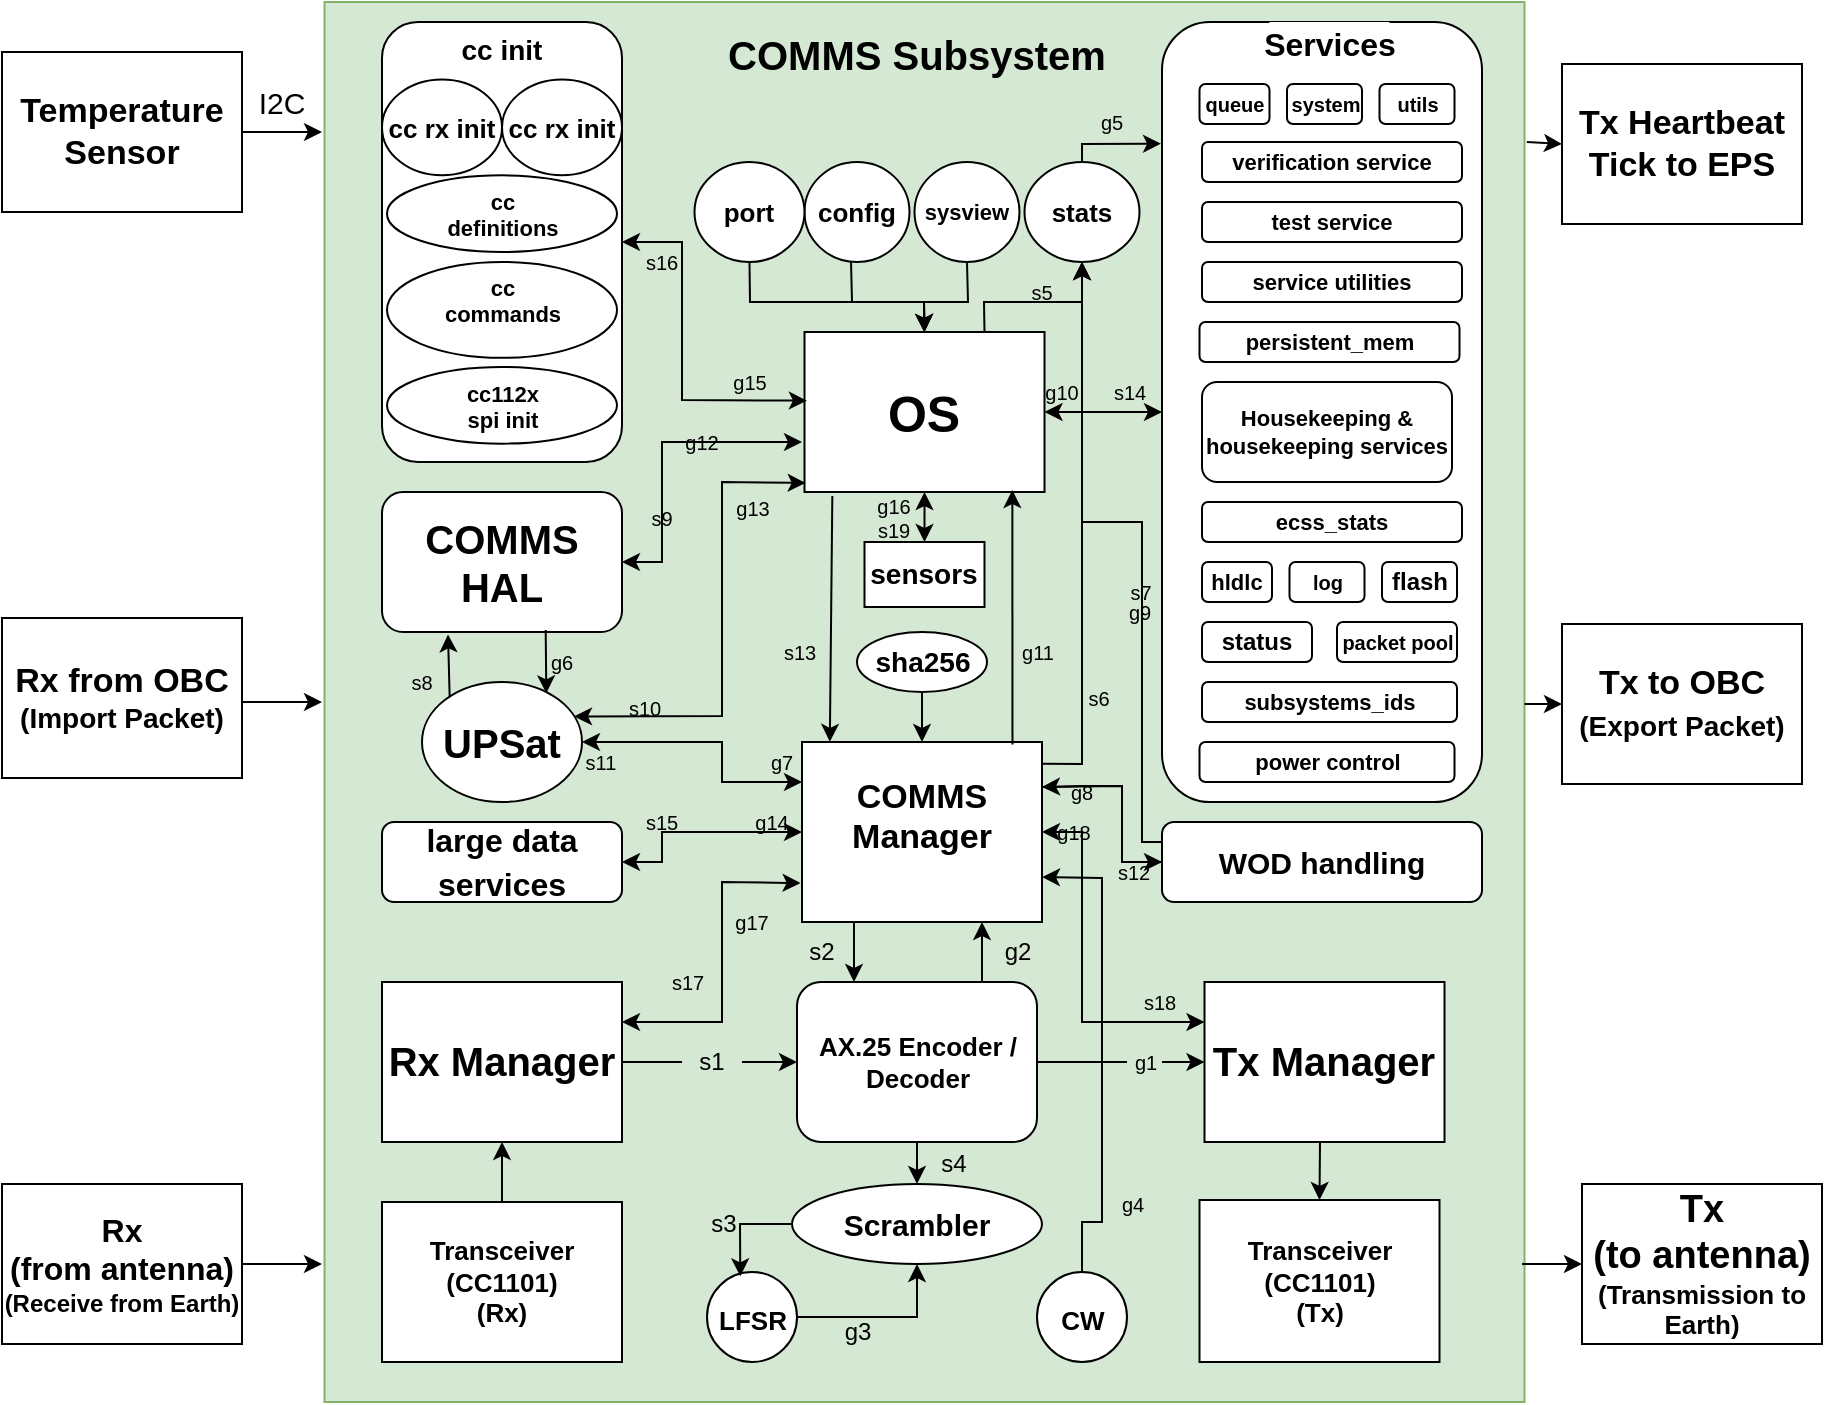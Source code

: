 <mxfile version="16.6.2" type="device"><diagram id="zkX_OrH8AGvaLtyR_OTk" name="Page-1"><mxGraphModel dx="413" dy="1496" grid="1" gridSize="10" guides="1" tooltips="1" connect="1" arrows="1" fold="1" page="1" pageScale="1" pageWidth="850" pageHeight="1100" math="0" shadow="0"><root><mxCell id="0"/><mxCell id="1" parent="0"/><mxCell id="pZrjfN-iupt0kz91upeP-4" value="" style="rounded=0;whiteSpace=wrap;html=1;fillColor=#d5e8d4;strokeColor=#82b366;aspect=fixed;" parent="1" vertex="1"><mxGeometry x="161.25" y="-1030" width="600" height="700" as="geometry"/></mxCell><mxCell id="pZrjfN-iupt0kz91upeP-5" value="&lt;div style=&quot;font-size: 25px;&quot;&gt;&lt;/div&gt;&lt;font style=&quot;font-size: 25px;&quot;&gt;&lt;span style=&quot;font-size: 25px;&quot;&gt;OS&lt;br style=&quot;font-size: 25px;&quot;&gt;&lt;/span&gt;&lt;/font&gt;" style="rounded=0;whiteSpace=wrap;html=1;verticalAlign=middle;fontStyle=1;fontSize=25;" parent="1" vertex="1"><mxGeometry x="401.25" y="-865" width="120" height="80" as="geometry"/></mxCell><mxCell id="pZrjfN-iupt0kz91upeP-6" value="&lt;font style=&quot;font-size: 20px&quot;&gt;&lt;b&gt;COMMS Subsystem&lt;/b&gt;&lt;/font&gt;" style="text;html=1;strokeColor=none;fillColor=none;align=center;verticalAlign=middle;whiteSpace=wrap;rounded=0;fontSize=16;" parent="1" vertex="1"><mxGeometry x="158" y="-1019" width="599" height="30" as="geometry"/></mxCell><mxCell id="pZrjfN-iupt0kz91upeP-11" value="&lt;div style=&quot;font-size: 19px&quot;&gt;&lt;font style=&quot;font-size: 19px&quot;&gt;&lt;b&gt;Tx &lt;br&gt;&lt;/b&gt;&lt;/font&gt;&lt;/div&gt;&lt;div style=&quot;font-size: 19px&quot;&gt;&lt;font style=&quot;font-size: 19px&quot;&gt;&lt;b&gt;(to antenna)&lt;/b&gt;&lt;/font&gt;&lt;/div&gt;&lt;div style=&quot;font-size: 13px&quot;&gt;&lt;b&gt;(Transmission to Earth)&lt;br&gt;&lt;/b&gt;&lt;/div&gt;" style="rounded=0;whiteSpace=wrap;html=1;fontSize=20;" parent="1" vertex="1"><mxGeometry x="790" y="-439" width="120" height="80" as="geometry"/></mxCell><mxCell id="pZrjfN-iupt0kz91upeP-15" value="&lt;b&gt;&lt;font style=&quot;font-size: 17px&quot;&gt;Tx Heartbeat Tick to EPS&lt;br&gt;&lt;/font&gt;&lt;/b&gt;" style="rounded=0;whiteSpace=wrap;html=1;fontSize=13;" parent="1" vertex="1"><mxGeometry x="780" y="-999" width="120" height="80" as="geometry"/></mxCell><mxCell id="pZrjfN-iupt0kz91upeP-16" value="&lt;div&gt;&lt;b&gt;Tx to OBC&lt;br&gt;&lt;/b&gt;&lt;/div&gt;&lt;div&gt;&lt;font size=&quot;1&quot;&gt;&lt;b style=&quot;font-size: 14px&quot;&gt;(Export Packet)&lt;/b&gt;&lt;/font&gt;&lt;br&gt;&lt;/div&gt;" style="rounded=0;whiteSpace=wrap;html=1;fontSize=17;" parent="1" vertex="1"><mxGeometry x="780" y="-719" width="120" height="80" as="geometry"/></mxCell><mxCell id="pZrjfN-iupt0kz91upeP-18" value="&lt;div&gt;&lt;b&gt;Rx from OBC&lt;/b&gt;&lt;/div&gt;&lt;div style=&quot;font-size: 14px&quot;&gt;&lt;b&gt;(Import Packet)&lt;br&gt;&lt;/b&gt;&lt;/div&gt;" style="rounded=0;whiteSpace=wrap;html=1;fontSize=17;" parent="1" vertex="1"><mxGeometry y="-722" width="120" height="80" as="geometry"/></mxCell><mxCell id="pZrjfN-iupt0kz91upeP-21" value="" style="endArrow=classic;html=1;rounded=0;fontSize=14;exitX=1.002;exitY=0.1;exitDx=0;exitDy=0;exitPerimeter=0;entryX=0;entryY=0.5;entryDx=0;entryDy=0;" parent="1" source="pZrjfN-iupt0kz91upeP-4" target="pZrjfN-iupt0kz91upeP-15" edge="1"><mxGeometry width="50" height="50" relative="1" as="geometry"><mxPoint x="780.0" y="-600" as="sourcePoint"/><mxPoint x="780" y="-982" as="targetPoint"/></mxGeometry></mxCell><mxCell id="pZrjfN-iupt0kz91upeP-22" value="" style="endArrow=classic;html=1;rounded=0;fontSize=14;entryX=0;entryY=0.5;entryDx=0;entryDy=0;" parent="1" target="pZrjfN-iupt0kz91upeP-11" edge="1"><mxGeometry width="50" height="50" relative="1" as="geometry"><mxPoint x="760" y="-399" as="sourcePoint"/><mxPoint x="780" y="-120" as="targetPoint"/></mxGeometry></mxCell><mxCell id="pZrjfN-iupt0kz91upeP-28" value="&lt;div style=&quot;font-size: 16px&quot;&gt;&lt;font style=&quot;font-size: 16px&quot;&gt;&lt;b&gt;Rx &lt;br&gt;&lt;/b&gt;&lt;/font&gt;&lt;/div&gt;&lt;div style=&quot;font-size: 16px&quot;&gt;&lt;font style=&quot;font-size: 16px&quot;&gt;&lt;b&gt;(from antenna)&lt;/b&gt;&lt;/font&gt;&lt;/div&gt;&lt;div style=&quot;font-size: 12px&quot;&gt;&lt;b&gt;(Receive from Earth)&lt;br&gt;&lt;/b&gt;&lt;/div&gt;" style="rounded=0;whiteSpace=wrap;html=1;fontSize=17;" parent="1" vertex="1"><mxGeometry y="-439" width="120" height="80" as="geometry"/></mxCell><mxCell id="pZrjfN-iupt0kz91upeP-31" value="" style="endArrow=classic;html=1;rounded=0;fontSize=14;entryX=0;entryY=0.5;entryDx=0;entryDy=0;" parent="1" source="pZrjfN-iupt0kz91upeP-4" target="pZrjfN-iupt0kz91upeP-16" edge="1"><mxGeometry width="50" height="50" relative="1" as="geometry"><mxPoint x="770" y="-500" as="sourcePoint"/><mxPoint x="780" y="-500" as="targetPoint"/></mxGeometry></mxCell><mxCell id="pZrjfN-iupt0kz91upeP-34" value="&lt;div style=&quot;font-size: 13px;&quot;&gt;Transceiver &lt;span style=&quot;font-size: 13px;&quot;&gt;(CC1101)&lt;/span&gt;&lt;/div&gt;&lt;div style=&quot;font-size: 13px;&quot;&gt;&lt;span style=&quot;font-size: 13px;&quot;&gt;(Rx)&lt;br style=&quot;font-size: 13px;&quot;&gt;&lt;/span&gt;&lt;/div&gt;" style="rounded=0;whiteSpace=wrap;html=1;fontSize=13;fontStyle=1" parent="1" vertex="1"><mxGeometry x="190" y="-430" width="120" height="80" as="geometry"/></mxCell><mxCell id="pZrjfN-iupt0kz91upeP-36" value="&lt;div style=&quot;font-size: 13px;&quot;&gt;Transceiver &lt;span style=&quot;font-size: 13px;&quot;&gt;(CC1101)&lt;/span&gt;&lt;/div&gt;&lt;div style=&quot;font-size: 13px;&quot;&gt;&lt;span style=&quot;font-size: 13px;&quot;&gt;(Tx)&lt;br style=&quot;font-size: 13px;&quot;&gt;&lt;/span&gt;&lt;/div&gt;" style="rounded=0;whiteSpace=wrap;html=1;fontSize=13;fontStyle=1" parent="1" vertex="1"><mxGeometry x="598.75" y="-431" width="120" height="81" as="geometry"/></mxCell><mxCell id="pZrjfN-iupt0kz91upeP-40" value="&lt;font style=&quot;font-size: 13px;&quot;&gt;&lt;span style=&quot;font-size: 13px;&quot;&gt;&lt;font style=&quot;font-size: 13px;&quot;&gt;AX.25 Encoder / Decoder&lt;/font&gt;&lt;/span&gt;&lt;br style=&quot;font-size: 13px;&quot;&gt;&lt;/font&gt;" style="rounded=1;whiteSpace=wrap;html=1;fontSize=13;fontStyle=1" parent="1" vertex="1"><mxGeometry x="397.5" y="-540" width="120" height="80" as="geometry"/></mxCell><mxCell id="pZrjfN-iupt0kz91upeP-44" value="&lt;div style=&quot;font-size: 17px&quot;&gt;&lt;font style=&quot;font-size: 17px&quot;&gt;&lt;b&gt;COMMS Manager&lt;/b&gt;&lt;/font&gt;&lt;/div&gt;&lt;div&gt;&lt;font style=&quot;font-size: 12px&quot;&gt;&lt;b&gt;&lt;br&gt;&lt;/b&gt;&lt;/font&gt;&lt;/div&gt;" style="rounded=0;whiteSpace=wrap;html=1;fontSize=12;verticalAlign=middle;" parent="1" vertex="1"><mxGeometry x="400" y="-660" width="120" height="90" as="geometry"/></mxCell><mxCell id="pZrjfN-iupt0kz91upeP-46" value="" style="endArrow=classic;html=1;rounded=0;fontSize=12;exitX=0.877;exitY=0.014;exitDx=0;exitDy=0;exitPerimeter=0;endSize=6;entryX=0.866;entryY=0.988;entryDx=0;entryDy=0;entryPerimeter=0;" parent="1" source="pZrjfN-iupt0kz91upeP-44" target="pZrjfN-iupt0kz91upeP-5" edge="1"><mxGeometry width="50" height="50" relative="1" as="geometry"><mxPoint x="460" y="-420" as="sourcePoint"/><mxPoint x="518" y="-760" as="targetPoint"/></mxGeometry></mxCell><mxCell id="pZrjfN-iupt0kz91upeP-47" value="" style="endArrow=classic;html=1;rounded=0;fontSize=12;" parent="1" edge="1"><mxGeometry width="50" height="50" relative="1" as="geometry"><mxPoint x="426" y="-570" as="sourcePoint"/><mxPoint x="426" y="-540" as="targetPoint"/></mxGeometry></mxCell><mxCell id="pZrjfN-iupt0kz91upeP-48" value="" style="endArrow=classic;html=1;rounded=0;fontSize=12;" parent="1" edge="1"><mxGeometry width="50" height="50" relative="1" as="geometry"><mxPoint x="490" y="-540" as="sourcePoint"/><mxPoint x="490" y="-570" as="targetPoint"/></mxGeometry></mxCell><mxCell id="pZrjfN-iupt0kz91upeP-50" value="" style="endArrow=classic;html=1;rounded=0;fontSize=12;exitX=0.116;exitY=1.025;exitDx=0;exitDy=0;exitPerimeter=0;entryX=0.116;entryY=-0.001;entryDx=0;entryDy=0;entryPerimeter=0;" parent="1" source="pZrjfN-iupt0kz91upeP-5" target="pZrjfN-iupt0kz91upeP-44" edge="1"><mxGeometry width="50" height="50" relative="1" as="geometry"><mxPoint x="440" y="-530" as="sourcePoint"/><mxPoint x="430" y="-520" as="targetPoint"/></mxGeometry></mxCell><mxCell id="pZrjfN-iupt0kz91upeP-52" value="&lt;font style=&quot;font-size: 20px&quot;&gt;Rx Manager&lt;br&gt;&lt;/font&gt;" style="rounded=0;whiteSpace=wrap;html=1;fontSize=43;verticalAlign=top;fontStyle=1" parent="1" vertex="1"><mxGeometry x="190" y="-540" width="120" height="80" as="geometry"/></mxCell><mxCell id="pZrjfN-iupt0kz91upeP-53" value="&lt;font style=&quot;font-size: 20px&quot;&gt;Tx Manager&lt;br&gt;&lt;/font&gt;" style="rounded=0;whiteSpace=wrap;html=1;fontSize=43;verticalAlign=top;fontStyle=1" parent="1" vertex="1"><mxGeometry x="601.25" y="-540" width="120" height="80" as="geometry"/></mxCell><mxCell id="pZrjfN-iupt0kz91upeP-57" value="" style="endArrow=classic;html=1;rounded=0;fontSize=43;entryX=0;entryY=0.5;entryDx=0;entryDy=0;exitX=1;exitY=0.5;exitDx=0;exitDy=0;startArrow=none;" parent="1" source="QsuTm1g5v4VGCxg249Hu-7" target="pZrjfN-iupt0kz91upeP-53" edge="1"><mxGeometry width="50" height="50" relative="1" as="geometry"><mxPoint x="460" y="-360" as="sourcePoint"/><mxPoint x="510" y="-410" as="targetPoint"/><Array as="points"/></mxGeometry></mxCell><mxCell id="pZrjfN-iupt0kz91upeP-58" value="" style="endArrow=classic;html=1;rounded=0;fontSize=43;exitX=1;exitY=0.5;exitDx=0;exitDy=0;entryX=0;entryY=0.5;entryDx=0;entryDy=0;startArrow=none;" parent="1" source="QsuTm1g5v4VGCxg249Hu-1" target="pZrjfN-iupt0kz91upeP-40" edge="1"><mxGeometry width="50" height="50" relative="1" as="geometry"><mxPoint x="460" y="-360" as="sourcePoint"/><mxPoint x="410" y="-370" as="targetPoint"/><Array as="points"/></mxGeometry></mxCell><mxCell id="pZrjfN-iupt0kz91upeP-59" value="" style="endArrow=classic;html=1;rounded=0;fontSize=43;entryX=0.5;entryY=0;entryDx=0;entryDy=0;" parent="1" target="pZrjfN-iupt0kz91upeP-36" edge="1"><mxGeometry width="50" height="50" relative="1" as="geometry"><mxPoint x="659" y="-460" as="sourcePoint"/><mxPoint x="523.75" y="-181" as="targetPoint"/></mxGeometry></mxCell><mxCell id="pZrjfN-iupt0kz91upeP-60" value="" style="endArrow=classic;html=1;rounded=0;fontSize=43;exitX=0.5;exitY=0;exitDx=0;exitDy=0;entryX=0.5;entryY=1;entryDx=0;entryDy=0;" parent="1" source="pZrjfN-iupt0kz91upeP-34" target="pZrjfN-iupt0kz91upeP-52" edge="1"><mxGeometry width="50" height="50" relative="1" as="geometry"><mxPoint x="460" y="-360" as="sourcePoint"/><mxPoint x="510" y="-410" as="targetPoint"/></mxGeometry></mxCell><mxCell id="pZrjfN-iupt0kz91upeP-74" value="" style="rounded=1;whiteSpace=wrap;html=1;fontSize=18;" parent="1" vertex="1"><mxGeometry x="580" y="-1020" width="160" height="390" as="geometry"/></mxCell><mxCell id="pZrjfN-iupt0kz91upeP-76" value="status" style="rounded=1;whiteSpace=wrap;html=1;fontSize=12;fontStyle=1" parent="1" vertex="1"><mxGeometry x="600" y="-720" width="55" height="20" as="geometry"/></mxCell><mxCell id="pZrjfN-iupt0kz91upeP-78" value="&lt;font style=&quot;font-size: 10px;&quot;&gt;packet pool&lt;br style=&quot;font-size: 10px;&quot;&gt;&lt;/font&gt;" style="rounded=1;whiteSpace=wrap;html=1;fontSize=10;fontStyle=1" parent="1" vertex="1"><mxGeometry x="667.5" y="-720" width="60" height="20" as="geometry"/></mxCell><mxCell id="pZrjfN-iupt0kz91upeP-79" value="&lt;font style=&quot;font-size: 15px&quot;&gt;WOD handling&lt;br&gt;&lt;/font&gt;" style="rounded=1;whiteSpace=wrap;html=1;fontSize=18;glass=0;fontStyle=1" parent="1" vertex="1"><mxGeometry x="580" y="-620" width="160" height="40" as="geometry"/></mxCell><mxCell id="pZrjfN-iupt0kz91upeP-84" value="&lt;b&gt;Scrambler&lt;/b&gt;" style="ellipse;whiteSpace=wrap;html=1;rounded=1;labelBackgroundColor=#FFFFFF;fontSize=15;fontColor=#000000;" parent="1" vertex="1"><mxGeometry x="395" y="-439" width="125" height="40" as="geometry"/></mxCell><mxCell id="pZrjfN-iupt0kz91upeP-87" value="" style="edgeStyle=orthogonalEdgeStyle;rounded=0;orthogonalLoop=1;jettySize=auto;html=1;fontSize=15;fontColor=#000000;exitX=1;exitY=0.5;exitDx=0;exitDy=0;" parent="1" source="pZrjfN-iupt0kz91upeP-86" target="pZrjfN-iupt0kz91upeP-84" edge="1"><mxGeometry relative="1" as="geometry"/></mxCell><mxCell id="pZrjfN-iupt0kz91upeP-86" value="&lt;font style=&quot;font-size: 13px&quot;&gt;&lt;b&gt;LFSR&lt;/b&gt;&lt;/font&gt;" style="ellipse;whiteSpace=wrap;html=1;aspect=fixed;rounded=1;labelBackgroundColor=#FFFFFF;fontSize=15;fontColor=#000000;" parent="1" vertex="1"><mxGeometry x="352.5" y="-395" width="45" height="45" as="geometry"/></mxCell><mxCell id="pZrjfN-iupt0kz91upeP-103" value="COMMS HAL" style="rounded=1;whiteSpace=wrap;html=1;glass=0;labelBackgroundColor=#FFFFFF;fontSize=20;fontColor=#000000;fontStyle=1" parent="1" vertex="1"><mxGeometry x="190" y="-785" width="120" height="70" as="geometry"/></mxCell><mxCell id="pZrjfN-iupt0kz91upeP-105" value="&lt;div style=&quot;font-size: 16px;&quot;&gt;&lt;font style=&quot;font-size: 16px;&quot;&gt;&lt;span style=&quot;font-size: 16px;&quot;&gt;Services&lt;/span&gt;&lt;/font&gt;&lt;/div&gt;" style="text;html=1;strokeColor=none;fillColor=#FFFFFF;align=center;verticalAlign=middle;whiteSpace=wrap;rounded=0;glass=0;labelBackgroundColor=none;fontSize=16;fontStyle=1" parent="1" vertex="1"><mxGeometry x="633.75" y="-1020" width="60" height="21" as="geometry"/></mxCell><mxCell id="pZrjfN-iupt0kz91upeP-110" value="&lt;font style=&quot;font-size: 20px&quot;&gt;&lt;b&gt;UPSat&lt;br&gt;&lt;/b&gt;&lt;/font&gt;" style="ellipse;whiteSpace=wrap;html=1;rounded=1;glass=0;labelBackgroundColor=#FFFFFF;fontSize=14;fontColor=#000000;" parent="1" vertex="1"><mxGeometry x="210" y="-690" width="80" height="60" as="geometry"/></mxCell><mxCell id="pZrjfN-iupt0kz91upeP-111" value="" style="endArrow=classic;html=1;rounded=0;fontSize=20;fontColor=#000000;exitX=0.173;exitY=0.127;exitDx=0;exitDy=0;entryX=0.275;entryY=1.017;entryDx=0;entryDy=0;entryPerimeter=0;exitPerimeter=0;" parent="1" source="pZrjfN-iupt0kz91upeP-110" target="pZrjfN-iupt0kz91upeP-103" edge="1"><mxGeometry width="50" height="50" relative="1" as="geometry"><mxPoint x="440" y="-580" as="sourcePoint"/><mxPoint x="210" y="-760" as="targetPoint"/></mxGeometry></mxCell><mxCell id="pZrjfN-iupt0kz91upeP-123" value="&lt;div style=&quot;font-size: 11px;&quot;&gt;Housekeeping &amp;amp; housekeeping services&lt;/div&gt;" style="rounded=1;whiteSpace=wrap;html=1;glass=0;labelBackgroundColor=#FFFFFF;fontSize=11;fontColor=#000000;fontStyle=1" parent="1" vertex="1"><mxGeometry x="600" y="-840" width="125" height="50" as="geometry"/></mxCell><mxCell id="pZrjfN-iupt0kz91upeP-124" value="ecss_stats" style="rounded=1;whiteSpace=wrap;html=1;glass=0;labelBackgroundColor=#FFFFFF;fontSize=11;fontColor=#000000;fontStyle=1" parent="1" vertex="1"><mxGeometry x="600" y="-780" width="130" height="20" as="geometry"/></mxCell><mxCell id="pZrjfN-iupt0kz91upeP-125" value="flash" style="rounded=1;whiteSpace=wrap;html=1;fontSize=12;fontStyle=1" parent="1" vertex="1"><mxGeometry x="690" y="-750" width="37.5" height="20" as="geometry"/></mxCell><mxCell id="pZrjfN-iupt0kz91upeP-127" value="hldlc" style="rounded=1;whiteSpace=wrap;html=1;fontSize=11;fontStyle=1" parent="1" vertex="1"><mxGeometry x="600" y="-750" width="35" height="20" as="geometry"/></mxCell><mxCell id="pZrjfN-iupt0kz91upeP-128" value="log" style="rounded=1;whiteSpace=wrap;html=1;fontSize=10;fontStyle=1" parent="1" vertex="1"><mxGeometry x="643.75" y="-750" width="37.5" height="20" as="geometry"/></mxCell><mxCell id="pZrjfN-iupt0kz91upeP-131" value="subsystems_ids" style="rounded=1;whiteSpace=wrap;html=1;glass=0;labelBackgroundColor=#FFFFFF;fontSize=11;fontColor=#000000;fontStyle=1" parent="1" vertex="1"><mxGeometry x="600" y="-690" width="127.5" height="20" as="geometry"/></mxCell><mxCell id="pZrjfN-iupt0kz91upeP-120" value="&lt;font style=&quot;font-size: 13px;&quot;&gt;&lt;b style=&quot;font-size: 13px;&quot;&gt;config&lt;/b&gt;&lt;/font&gt;" style="ellipse;whiteSpace=wrap;html=1;rounded=1;labelBackgroundColor=#FFFFFF;fontSize=13;fontColor=#000000;" parent="1" vertex="1"><mxGeometry x="401.25" y="-950" width="52.5" height="50" as="geometry"/></mxCell><mxCell id="pZrjfN-iupt0kz91upeP-139" value="stats" style="ellipse;whiteSpace=wrap;html=1;rounded=1;labelBackgroundColor=#FFFFFF;fontSize=13;fontColor=#000000;fontStyle=1" parent="1" vertex="1"><mxGeometry x="511.25" y="-950" width="57.5" height="50" as="geometry"/></mxCell><mxCell id="pZrjfN-iupt0kz91upeP-192" value="persistent_mem" style="rounded=1;whiteSpace=wrap;html=1;glass=0;labelBackgroundColor=#FFFFFF;fontSize=11;fontColor=#000000;fontStyle=1" parent="1" vertex="1"><mxGeometry x="598.75" y="-870" width="130" height="20" as="geometry"/></mxCell><mxCell id="pZrjfN-iupt0kz91upeP-193" value="" style="endArrow=classic;startArrow=classic;html=1;rounded=0;fontSize=14;fontColor=#000000;exitX=1;exitY=0.5;exitDx=0;exitDy=0;entryX=0;entryY=0.5;entryDx=0;entryDy=0;" parent="1" source="pZrjfN-iupt0kz91upeP-5" target="pZrjfN-iupt0kz91upeP-74" edge="1"><mxGeometry width="50" height="50" relative="1" as="geometry"><mxPoint x="500" y="-700" as="sourcePoint"/><mxPoint x="550" y="-750" as="targetPoint"/></mxGeometry></mxCell><mxCell id="pZrjfN-iupt0kz91upeP-194" value="power control" style="rounded=1;whiteSpace=wrap;html=1;glass=0;labelBackgroundColor=#FFFFFF;fontSize=11;fontColor=#000000;fontStyle=1" parent="1" vertex="1"><mxGeometry x="598.75" y="-660" width="127.5" height="20" as="geometry"/></mxCell><mxCell id="pZrjfN-iupt0kz91upeP-197" value="&lt;b&gt;port&lt;/b&gt;" style="ellipse;whiteSpace=wrap;html=1;rounded=1;labelBackgroundColor=#FFFFFF;fontSize=13;fontColor=#000000;" parent="1" vertex="1"><mxGeometry x="346.25" y="-950" width="55" height="50" as="geometry"/></mxCell><mxCell id="pZrjfN-iupt0kz91upeP-203" value="service utilities" style="rounded=1;whiteSpace=wrap;html=1;glass=0;labelBackgroundColor=#FFFFFF;fontSize=11;fontColor=#000000;fontStyle=1" parent="1" vertex="1"><mxGeometry x="600" y="-900" width="130" height="20" as="geometry"/></mxCell><mxCell id="pZrjfN-iupt0kz91upeP-204" value="test service" style="rounded=1;whiteSpace=wrap;html=1;glass=0;labelBackgroundColor=#FFFFFF;fontSize=11;fontColor=#000000;fontStyle=1" parent="1" vertex="1"><mxGeometry x="600" y="-930" width="130" height="20" as="geometry"/></mxCell><mxCell id="pZrjfN-iupt0kz91upeP-205" value="verification service" style="rounded=1;whiteSpace=wrap;html=1;glass=0;labelBackgroundColor=#FFFFFF;fontSize=11;fontColor=#000000;fontStyle=1" parent="1" vertex="1"><mxGeometry x="600" y="-960" width="130" height="20" as="geometry"/></mxCell><mxCell id="pZrjfN-iupt0kz91upeP-206" value="utils" style="rounded=1;whiteSpace=wrap;html=1;fontSize=10;fontStyle=1" parent="1" vertex="1"><mxGeometry x="688.75" y="-989" width="37.5" height="20" as="geometry"/></mxCell><mxCell id="pZrjfN-iupt0kz91upeP-207" value="queue" style="rounded=1;whiteSpace=wrap;html=1;fontSize=10;fontStyle=1" parent="1" vertex="1"><mxGeometry x="598.75" y="-989" width="35" height="20" as="geometry"/></mxCell><mxCell id="pZrjfN-iupt0kz91upeP-208" value="system" style="rounded=1;whiteSpace=wrap;html=1;fontSize=10;fontStyle=1" parent="1" vertex="1"><mxGeometry x="642.5" y="-989" width="37.5" height="20" as="geometry"/></mxCell><mxCell id="pZrjfN-iupt0kz91upeP-77" value="&lt;font style=&quot;font-size: 16px&quot;&gt;large data services&lt;br&gt;&lt;/font&gt;" style="rounded=1;whiteSpace=wrap;html=1;fontSize=18;fontStyle=1" parent="1" vertex="1"><mxGeometry x="190" y="-620" width="120" height="40" as="geometry"/></mxCell><mxCell id="pZrjfN-iupt0kz91upeP-212" value="&lt;b style=&quot;font-size: 11px;&quot;&gt;sysview&lt;/b&gt;" style="ellipse;whiteSpace=wrap;html=1;rounded=1;labelBackgroundColor=#FFFFFF;fontSize=11;fontColor=#000000;" parent="1" vertex="1"><mxGeometry x="456.25" y="-950" width="52.5" height="50" as="geometry"/></mxCell><mxCell id="pZrjfN-iupt0kz91upeP-216" value="&lt;font style=&quot;font-size: 14px&quot;&gt;&lt;b&gt;sensors&lt;/b&gt;&lt;/font&gt;" style="rounded=0;whiteSpace=wrap;html=1;glass=0;labelBackgroundColor=#FFFFFF;fontSize=11;fontColor=#000000;direction=north;" parent="1" vertex="1"><mxGeometry x="431.25" y="-760" width="60" height="32.5" as="geometry"/></mxCell><mxCell id="pZrjfN-iupt0kz91upeP-228" value="&lt;b&gt;Temperature Sensor&lt;br&gt;&lt;/b&gt;" style="rounded=0;whiteSpace=wrap;html=1;fontSize=17;" parent="1" vertex="1"><mxGeometry y="-1005" width="120" height="80" as="geometry"/></mxCell><mxCell id="pZrjfN-iupt0kz91upeP-230" value="" style="endArrow=classic;html=1;rounded=0;fontSize=23;fontColor=#000000;exitX=1;exitY=0.5;exitDx=0;exitDy=0;" parent="1" source="pZrjfN-iupt0kz91upeP-228" edge="1"><mxGeometry width="50" height="50" relative="1" as="geometry"><mxPoint x="290" y="-770" as="sourcePoint"/><mxPoint x="160" y="-965" as="targetPoint"/></mxGeometry></mxCell><mxCell id="pZrjfN-iupt0kz91upeP-232" value="I2C" style="text;html=1;strokeColor=none;fillColor=none;align=center;verticalAlign=middle;whiteSpace=wrap;rounded=0;glass=0;labelBackgroundColor=#FFFFFF;fontSize=15;fontColor=#000000;" parent="1" vertex="1"><mxGeometry x="110" y="-995" width="60" height="30" as="geometry"/></mxCell><mxCell id="vlJu1VgN1rWvWhTpppbN-2" value="" style="endArrow=classic;html=1;rounded=0;exitX=1;exitY=0.5;exitDx=0;exitDy=0;" parent="1" source="pZrjfN-iupt0kz91upeP-28" edge="1"><mxGeometry width="50" height="50" relative="1" as="geometry"><mxPoint x="180" y="-80" as="sourcePoint"/><mxPoint x="160" y="-399" as="targetPoint"/></mxGeometry></mxCell><mxCell id="pZrjfN-iupt0kz91upeP-214" value="&lt;b&gt;sha256&lt;/b&gt;" style="ellipse;whiteSpace=wrap;html=1;rounded=1;glass=0;labelBackgroundColor=#FFFFFF;fontSize=14;fontColor=#000000;" parent="1" vertex="1"><mxGeometry x="427.5" y="-715" width="65" height="30" as="geometry"/></mxCell><mxCell id="-GSphp-Pa_aaPGceS2s8-9" value="" style="endArrow=classic;html=1;rounded=0;entryX=0.5;entryY=0;entryDx=0;entryDy=0;exitX=0.5;exitY=1;exitDx=0;exitDy=0;" parent="1" source="pZrjfN-iupt0kz91upeP-214" target="pZrjfN-iupt0kz91upeP-44" edge="1"><mxGeometry width="50" height="50" relative="1" as="geometry"><mxPoint x="220" y="-650" as="sourcePoint"/><mxPoint x="270" y="-700" as="targetPoint"/></mxGeometry></mxCell><mxCell id="-GSphp-Pa_aaPGceS2s8-24" value="" style="group" parent="1" vertex="1" connectable="0"><mxGeometry x="190" y="-1020" width="120" height="230" as="geometry"/></mxCell><mxCell id="pZrjfN-iupt0kz91upeP-169" value="" style="rounded=1;whiteSpace=wrap;html=1;glass=0;labelBackgroundColor=#FFFFFF;fontSize=13;fontColor=#000000;" parent="-GSphp-Pa_aaPGceS2s8-24" vertex="1"><mxGeometry width="120" height="220" as="geometry"/></mxCell><mxCell id="pZrjfN-iupt0kz91upeP-147" value="cc rx init" style="ellipse;whiteSpace=wrap;html=1;rounded=1;labelBackgroundColor=#FFFFFF;fontSize=13;fontColor=#000000;fontStyle=1" parent="-GSphp-Pa_aaPGceS2s8-24" vertex="1"><mxGeometry x="60" y="28.75" width="60" height="47.917" as="geometry"/></mxCell><mxCell id="pZrjfN-iupt0kz91upeP-170" value="cc rx init" style="ellipse;whiteSpace=wrap;html=1;rounded=1;labelBackgroundColor=#FFFFFF;fontSize=13;fontColor=#000000;fontStyle=1" parent="-GSphp-Pa_aaPGceS2s8-24" vertex="1"><mxGeometry y="28.75" width="60" height="47.917" as="geometry"/></mxCell><mxCell id="pZrjfN-iupt0kz91upeP-177" value="&lt;div style=&quot;font-size: 11px;&quot;&gt;cc &lt;br style=&quot;font-size: 11px;&quot;&gt;&lt;/div&gt;&lt;div style=&quot;font-size: 11px;&quot;&gt;definitions&lt;/div&gt;" style="ellipse;whiteSpace=wrap;html=1;rounded=1;labelBackgroundColor=#FFFFFF;fontSize=11;fontColor=#000000;fontStyle=1;verticalAlign=top;" parent="-GSphp-Pa_aaPGceS2s8-24" vertex="1"><mxGeometry x="2.5" y="76.667" width="115" height="38.333" as="geometry"/></mxCell><mxCell id="pZrjfN-iupt0kz91upeP-179" value="&lt;div style=&quot;font-size: 11px;&quot;&gt;cc &lt;br style=&quot;font-size: 11px;&quot;&gt;&lt;/div&gt;&lt;div style=&quot;font-size: 11px;&quot;&gt;commands&lt;/div&gt;" style="ellipse;whiteSpace=wrap;html=1;rounded=1;labelBackgroundColor=#FFFFFF;fontSize=11;fontColor=#000000;fontStyle=1;verticalAlign=top;" parent="-GSphp-Pa_aaPGceS2s8-24" vertex="1"><mxGeometry x="2.5" y="120" width="115" height="47.917" as="geometry"/></mxCell><mxCell id="pZrjfN-iupt0kz91upeP-182" value="&lt;div style=&quot;font-size: 11px;&quot;&gt;cc112x &lt;br style=&quot;font-size: 11px;&quot;&gt;&lt;/div&gt;&lt;div style=&quot;font-size: 11px;&quot;&gt;spi init&lt;br style=&quot;font-size: 11px;&quot;&gt;&lt;/div&gt;" style="ellipse;whiteSpace=wrap;html=1;rounded=1;labelBackgroundColor=#FFFFFF;fontSize=11;fontColor=#000000;fontStyle=1;verticalAlign=top;" parent="-GSphp-Pa_aaPGceS2s8-24" vertex="1"><mxGeometry x="2.5" y="172.5" width="115" height="38.333" as="geometry"/></mxCell><mxCell id="pZrjfN-iupt0kz91upeP-183" value="&lt;font style=&quot;font-size: 14px&quot;&gt;&lt;b&gt;cc init&lt;br&gt;&lt;/b&gt;&lt;/font&gt;" style="text;html=1;strokeColor=none;fillColor=none;align=center;verticalAlign=middle;whiteSpace=wrap;rounded=0;glass=0;labelBackgroundColor=#FFFFFF;fontSize=13;fontColor=#000000;" parent="-GSphp-Pa_aaPGceS2s8-24" vertex="1"><mxGeometry x="30" width="60" height="28.75" as="geometry"/></mxCell><mxCell id="pZrjfN-iupt0kz91upeP-181" style="edgeStyle=orthogonalEdgeStyle;rounded=0;orthogonalLoop=1;jettySize=auto;html=1;exitX=0.5;exitY=1;exitDx=0;exitDy=0;fontSize=13;fontColor=#000000;" parent="-GSphp-Pa_aaPGceS2s8-24" source="pZrjfN-iupt0kz91upeP-147" target="pZrjfN-iupt0kz91upeP-147" edge="1"><mxGeometry relative="1" as="geometry"/></mxCell><mxCell id="-GSphp-Pa_aaPGceS2s8-30" value="" style="endArrow=classic;startArrow=classic;html=1;rounded=0;endSize=6;exitX=1;exitY=0.5;exitDx=0;exitDy=0;entryX=0;entryY=0.5;entryDx=0;entryDy=0;" parent="1" source="pZrjfN-iupt0kz91upeP-77" target="pZrjfN-iupt0kz91upeP-44" edge="1"><mxGeometry width="50" height="50" relative="1" as="geometry"><mxPoint x="350" y="-540" as="sourcePoint"/><mxPoint x="400" y="-590" as="targetPoint"/><Array as="points"><mxPoint x="330" y="-600"/><mxPoint x="330" y="-615"/></Array></mxGeometry></mxCell><mxCell id="-GSphp-Pa_aaPGceS2s8-31" value="" style="endArrow=classic;html=1;rounded=0;endSize=6;entryX=1;entryY=0.25;entryDx=0;entryDy=0;exitX=0;exitY=0.5;exitDx=0;exitDy=0;" parent="1" source="pZrjfN-iupt0kz91upeP-79" target="pZrjfN-iupt0kz91upeP-44" edge="1"><mxGeometry width="50" height="50" relative="1" as="geometry"><mxPoint x="520" y="-520" as="sourcePoint"/><mxPoint x="570" y="-570" as="targetPoint"/><Array as="points"><mxPoint x="560" y="-600"/><mxPoint x="560" y="-638"/><mxPoint x="540" y="-638"/></Array></mxGeometry></mxCell><mxCell id="-GSphp-Pa_aaPGceS2s8-32" value="" style="endArrow=classic;html=1;rounded=0;fontSize=11;endSize=6;entryX=0.5;entryY=0;entryDx=0;entryDy=0;exitX=0.5;exitY=1;exitDx=0;exitDy=0;" parent="1" source="pZrjfN-iupt0kz91upeP-40" target="pZrjfN-iupt0kz91upeP-84" edge="1"><mxGeometry width="50" height="50" relative="1" as="geometry"><mxPoint x="330" y="-450" as="sourcePoint"/><mxPoint x="380" y="-500" as="targetPoint"/></mxGeometry></mxCell><mxCell id="-GSphp-Pa_aaPGceS2s8-38" value="&lt;font style=&quot;font-size: 13px&quot;&gt;&lt;b&gt;CW&lt;/b&gt;&lt;/font&gt;" style="ellipse;whiteSpace=wrap;html=1;aspect=fixed;rounded=1;labelBackgroundColor=#FFFFFF;fontSize=15;fontColor=#000000;" parent="1" vertex="1"><mxGeometry x="517.5" y="-395" width="45" height="45" as="geometry"/></mxCell><mxCell id="-GSphp-Pa_aaPGceS2s8-39" value="" style="endArrow=classic;html=1;rounded=0;fontSize=16;endSize=6;entryX=1;entryY=0.75;entryDx=0;entryDy=0;exitX=0.5;exitY=0;exitDx=0;exitDy=0;" parent="1" source="-GSphp-Pa_aaPGceS2s8-38" target="pZrjfN-iupt0kz91upeP-44" edge="1"><mxGeometry width="50" height="50" relative="1" as="geometry"><mxPoint x="540" y="-400" as="sourcePoint"/><mxPoint x="380" y="-530" as="targetPoint"/><Array as="points"><mxPoint x="540" y="-420"/><mxPoint x="550" y="-420"/><mxPoint x="550" y="-592"/></Array></mxGeometry></mxCell><mxCell id="-GSphp-Pa_aaPGceS2s8-40" value="" style="endArrow=classic;html=1;rounded=0;fontSize=16;endSize=6;exitX=1;exitY=0.525;exitDx=0;exitDy=0;exitPerimeter=0;" parent="1" source="pZrjfN-iupt0kz91upeP-18" edge="1"><mxGeometry width="50" height="50" relative="1" as="geometry"><mxPoint x="240" y="-640" as="sourcePoint"/><mxPoint x="160" y="-680" as="targetPoint"/></mxGeometry></mxCell><mxCell id="-GSphp-Pa_aaPGceS2s8-47" value="" style="endArrow=classic;html=1;rounded=0;fontSize=16;endSize=6;entryX=0.5;entryY=0;entryDx=0;entryDy=0;exitX=0.5;exitY=1;exitDx=0;exitDy=0;" parent="1" source="pZrjfN-iupt0kz91upeP-197" target="pZrjfN-iupt0kz91upeP-5" edge="1"><mxGeometry width="50" height="50" relative="1" as="geometry"><mxPoint x="340" y="-890" as="sourcePoint"/><mxPoint x="390" y="-940" as="targetPoint"/><Array as="points"><mxPoint x="374" y="-880"/><mxPoint x="461" y="-880"/></Array></mxGeometry></mxCell><mxCell id="-GSphp-Pa_aaPGceS2s8-48" value="" style="endArrow=classic;html=1;rounded=0;fontSize=16;endSize=6;entryX=0.5;entryY=0;entryDx=0;entryDy=0;exitX=0.443;exitY=0.993;exitDx=0;exitDy=0;exitPerimeter=0;" parent="1" source="pZrjfN-iupt0kz91upeP-120" target="pZrjfN-iupt0kz91upeP-5" edge="1"><mxGeometry width="50" height="50" relative="1" as="geometry"><mxPoint x="370" y="-890" as="sourcePoint"/><mxPoint x="420" y="-940" as="targetPoint"/><Array as="points"><mxPoint x="425" y="-880"/><mxPoint x="461" y="-880"/></Array></mxGeometry></mxCell><mxCell id="-GSphp-Pa_aaPGceS2s8-50" value="" style="endArrow=classic;html=1;rounded=0;fontSize=16;endSize=6;exitX=0.5;exitY=1;exitDx=0;exitDy=0;" parent="1" source="pZrjfN-iupt0kz91upeP-212" target="pZrjfN-iupt0kz91upeP-5" edge="1"><mxGeometry width="50" height="50" relative="1" as="geometry"><mxPoint x="370" y="-890" as="sourcePoint"/><mxPoint x="420" y="-940" as="targetPoint"/><Array as="points"><mxPoint x="483" y="-880"/><mxPoint x="470" y="-880"/><mxPoint x="461" y="-880"/></Array></mxGeometry></mxCell><mxCell id="QsuTm1g5v4VGCxg249Hu-4" value="s2" style="text;html=1;strokeColor=none;fillColor=none;align=center;verticalAlign=middle;whiteSpace=wrap;rounded=0;" parent="1" vertex="1"><mxGeometry x="395" y="-570" width="30" height="30" as="geometry"/></mxCell><mxCell id="QsuTm1g5v4VGCxg249Hu-6" value="g2" style="text;html=1;strokeColor=none;fillColor=none;align=center;verticalAlign=middle;whiteSpace=wrap;rounded=0;" parent="1" vertex="1"><mxGeometry x="492.5" y="-570" width="30" height="30" as="geometry"/></mxCell><mxCell id="QsuTm1g5v4VGCxg249Hu-7" value="g1" style="text;html=1;strokeColor=none;fillColor=none;align=center;verticalAlign=middle;whiteSpace=wrap;rounded=0;fontSize=10;" parent="1" vertex="1"><mxGeometry x="562.5" y="-515" width="17.5" height="30" as="geometry"/></mxCell><mxCell id="QsuTm1g5v4VGCxg249Hu-8" value="" style="endArrow=none;html=1;rounded=0;fontSize=43;entryX=0;entryY=0.5;entryDx=0;entryDy=0;exitX=1;exitY=0.5;exitDx=0;exitDy=0;" parent="1" source="pZrjfN-iupt0kz91upeP-40" target="QsuTm1g5v4VGCxg249Hu-7" edge="1"><mxGeometry width="50" height="50" relative="1" as="geometry"><mxPoint x="517.5" y="-500" as="sourcePoint"/><mxPoint x="601.25" y="-500" as="targetPoint"/><Array as="points"/></mxGeometry></mxCell><mxCell id="QsuTm1g5v4VGCxg249Hu-1" value="s1" style="text;html=1;strokeColor=none;fillColor=none;align=center;verticalAlign=middle;whiteSpace=wrap;rounded=0;" parent="1" vertex="1"><mxGeometry x="340" y="-515" width="30" height="30" as="geometry"/></mxCell><mxCell id="QsuTm1g5v4VGCxg249Hu-11" value="" style="endArrow=none;html=1;rounded=0;fontSize=43;exitX=1;exitY=0.5;exitDx=0;exitDy=0;entryX=0;entryY=0.5;entryDx=0;entryDy=0;" parent="1" source="pZrjfN-iupt0kz91upeP-52" target="QsuTm1g5v4VGCxg249Hu-1" edge="1"><mxGeometry width="50" height="50" relative="1" as="geometry"><mxPoint x="310" y="-500" as="sourcePoint"/><mxPoint x="397.5" y="-500" as="targetPoint"/><Array as="points"/></mxGeometry></mxCell><mxCell id="QsuTm1g5v4VGCxg249Hu-12" value="g3" style="text;html=1;strokeColor=none;fillColor=none;align=center;verticalAlign=middle;whiteSpace=wrap;rounded=0;" parent="1" vertex="1"><mxGeometry x="412.5" y="-380" width="30" height="30" as="geometry"/></mxCell><mxCell id="QsuTm1g5v4VGCxg249Hu-16" value="" style="endArrow=classic;html=1;rounded=0;entryX=0.37;entryY=0.048;entryDx=0;entryDy=0;entryPerimeter=0;exitX=0;exitY=0.5;exitDx=0;exitDy=0;" parent="1" source="pZrjfN-iupt0kz91upeP-84" target="pZrjfN-iupt0kz91upeP-86" edge="1"><mxGeometry width="50" height="50" relative="1" as="geometry"><mxPoint x="450" y="-400" as="sourcePoint"/><mxPoint x="500" y="-450" as="targetPoint"/><Array as="points"><mxPoint x="369" y="-419"/></Array></mxGeometry></mxCell><mxCell id="QsuTm1g5v4VGCxg249Hu-17" value="s3" style="text;html=1;strokeColor=none;fillColor=none;align=center;verticalAlign=middle;whiteSpace=wrap;rounded=0;" parent="1" vertex="1"><mxGeometry x="346.25" y="-434" width="30" height="30" as="geometry"/></mxCell><mxCell id="QsuTm1g5v4VGCxg249Hu-18" value="s4" style="text;html=1;strokeColor=none;fillColor=none;align=center;verticalAlign=middle;whiteSpace=wrap;rounded=0;" parent="1" vertex="1"><mxGeometry x="461.25" y="-464" width="30" height="30" as="geometry"/></mxCell><mxCell id="QsuTm1g5v4VGCxg249Hu-19" value="g4" style="text;html=1;strokeColor=none;fillColor=none;align=center;verticalAlign=middle;whiteSpace=wrap;rounded=0;fontSize=10;" parent="1" vertex="1"><mxGeometry x="551.25" y="-439" width="28.75" height="19" as="geometry"/></mxCell><mxCell id="QsuTm1g5v4VGCxg249Hu-21" value="" style="endArrow=classic;html=1;rounded=0;fontSize=10;exitX=0.75;exitY=0;exitDx=0;exitDy=0;entryX=0.5;entryY=1;entryDx=0;entryDy=0;" parent="1" source="pZrjfN-iupt0kz91upeP-5" target="pZrjfN-iupt0kz91upeP-139" edge="1"><mxGeometry width="50" height="50" relative="1" as="geometry"><mxPoint x="540" y="-820" as="sourcePoint"/><mxPoint x="590" y="-870" as="targetPoint"/><Array as="points"><mxPoint x="491" y="-880"/><mxPoint x="540" y="-880"/></Array></mxGeometry></mxCell><mxCell id="QsuTm1g5v4VGCxg249Hu-25" value="" style="endArrow=classic;html=1;rounded=0;fontSize=10;entryX=-0.003;entryY=0.156;entryDx=0;entryDy=0;entryPerimeter=0;exitX=0.5;exitY=0;exitDx=0;exitDy=0;" parent="1" source="pZrjfN-iupt0kz91upeP-139" target="pZrjfN-iupt0kz91upeP-74" edge="1"><mxGeometry width="50" height="50" relative="1" as="geometry"><mxPoint x="550" y="-840" as="sourcePoint"/><mxPoint x="600" y="-890" as="targetPoint"/><Array as="points"><mxPoint x="540" y="-959"/></Array></mxGeometry></mxCell><mxCell id="QsuTm1g5v4VGCxg249Hu-26" value="g5" style="text;html=1;strokeColor=none;fillColor=none;align=center;verticalAlign=middle;whiteSpace=wrap;rounded=0;fontSize=10;" parent="1" vertex="1"><mxGeometry x="541.25" y="-975" width="27.5" height="10" as="geometry"/></mxCell><mxCell id="QsuTm1g5v4VGCxg249Hu-27" value="s5" style="text;html=1;strokeColor=none;fillColor=none;align=center;verticalAlign=middle;whiteSpace=wrap;rounded=0;fontSize=10;" parent="1" vertex="1"><mxGeometry x="506.25" y="-890" width="27.5" height="10" as="geometry"/></mxCell><mxCell id="QsuTm1g5v4VGCxg249Hu-28" value="" style="endArrow=classic;html=1;rounded=0;fontSize=10;entryX=0.5;entryY=1;entryDx=0;entryDy=0;exitX=1;exitY=0.121;exitDx=0;exitDy=0;exitPerimeter=0;" parent="1" source="pZrjfN-iupt0kz91upeP-44" target="pZrjfN-iupt0kz91upeP-139" edge="1"><mxGeometry width="50" height="50" relative="1" as="geometry"><mxPoint x="550" y="-790" as="sourcePoint"/><mxPoint x="600" y="-840" as="targetPoint"/><Array as="points"><mxPoint x="540" y="-649"/></Array></mxGeometry></mxCell><mxCell id="QsuTm1g5v4VGCxg249Hu-29" value="s6" style="text;html=1;strokeColor=none;fillColor=none;align=center;verticalAlign=middle;whiteSpace=wrap;rounded=0;fontSize=10;" parent="1" vertex="1"><mxGeometry x="541.25" y="-692" width="15" height="20" as="geometry"/></mxCell><mxCell id="QsuTm1g5v4VGCxg249Hu-30" value="" style="endArrow=classic;html=1;rounded=0;fontSize=10;entryX=0.5;entryY=1;entryDx=0;entryDy=0;exitX=0;exitY=0.25;exitDx=0;exitDy=0;" parent="1" target="pZrjfN-iupt0kz91upeP-139" edge="1" source="pZrjfN-iupt0kz91upeP-79"><mxGeometry width="50" height="50" relative="1" as="geometry"><mxPoint x="580" y="-600" as="sourcePoint"/><mxPoint x="600" y="-690" as="targetPoint"/><Array as="points"><mxPoint x="570" y="-610"/><mxPoint x="570" y="-770"/><mxPoint x="540" y="-770"/></Array></mxGeometry></mxCell><mxCell id="QsuTm1g5v4VGCxg249Hu-31" value="s7" style="text;html=1;strokeColor=none;fillColor=none;align=center;verticalAlign=middle;whiteSpace=wrap;rounded=0;fontSize=10;" parent="1" vertex="1"><mxGeometry x="562.5" y="-740" width="12.5" height="10" as="geometry"/></mxCell><mxCell id="QsuTm1g5v4VGCxg249Hu-32" value="" style="endArrow=classic;html=1;rounded=0;fontSize=10;exitX=0.682;exitY=0.986;exitDx=0;exitDy=0;entryX=0.777;entryY=0.094;entryDx=0;entryDy=0;entryPerimeter=0;exitPerimeter=0;" parent="1" source="pZrjfN-iupt0kz91upeP-103" target="pZrjfN-iupt0kz91upeP-110" edge="1"><mxGeometry width="50" height="50" relative="1" as="geometry"><mxPoint x="540" y="-720" as="sourcePoint"/><mxPoint x="262" y="-690" as="targetPoint"/></mxGeometry></mxCell><mxCell id="QsuTm1g5v4VGCxg249Hu-33" value="s8" style="text;html=1;strokeColor=none;fillColor=none;align=center;verticalAlign=middle;whiteSpace=wrap;rounded=0;fontSize=10;" parent="1" vertex="1"><mxGeometry x="200" y="-700" width="20" height="20" as="geometry"/></mxCell><mxCell id="QsuTm1g5v4VGCxg249Hu-34" value="g6" style="text;html=1;strokeColor=none;fillColor=none;align=center;verticalAlign=middle;whiteSpace=wrap;rounded=0;fontSize=10;" parent="1" vertex="1"><mxGeometry x="270" y="-710" width="20" height="20" as="geometry"/></mxCell><mxCell id="QsuTm1g5v4VGCxg249Hu-36" value="s9" style="text;html=1;strokeColor=none;fillColor=none;align=center;verticalAlign=middle;whiteSpace=wrap;rounded=0;fontSize=10;" parent="1" vertex="1"><mxGeometry x="320" y="-782.5" width="20" height="20" as="geometry"/></mxCell><mxCell id="QsuTm1g5v4VGCxg249Hu-38" value="s10" style="text;html=1;strokeColor=none;fillColor=none;align=center;verticalAlign=middle;whiteSpace=wrap;rounded=0;fontSize=10;" parent="1" vertex="1"><mxGeometry x="310" y="-690" width="22.5" height="25" as="geometry"/></mxCell><mxCell id="QsuTm1g5v4VGCxg249Hu-41" value="" style="endArrow=classic;startArrow=classic;html=1;rounded=0;fontSize=10;exitX=1;exitY=0.5;exitDx=0;exitDy=0;" parent="1" source="pZrjfN-iupt0kz91upeP-110" edge="1"><mxGeometry width="50" height="50" relative="1" as="geometry"><mxPoint x="310" y="-630" as="sourcePoint"/><mxPoint x="400" y="-640" as="targetPoint"/><Array as="points"><mxPoint x="360" y="-660"/><mxPoint x="360" y="-640"/></Array></mxGeometry></mxCell><mxCell id="QsuTm1g5v4VGCxg249Hu-42" value="s11" style="text;html=1;strokeColor=none;fillColor=none;align=center;verticalAlign=middle;whiteSpace=wrap;rounded=0;fontSize=10;" parent="1" vertex="1"><mxGeometry x="287.5" y="-662.5" width="22.5" height="25" as="geometry"/></mxCell><mxCell id="QsuTm1g5v4VGCxg249Hu-43" value="g7" style="text;html=1;strokeColor=none;fillColor=none;align=center;verticalAlign=middle;whiteSpace=wrap;rounded=0;fontSize=10;" parent="1" vertex="1"><mxGeometry x="380" y="-660" width="20" height="20" as="geometry"/></mxCell><mxCell id="xRSRQopJDGqQMd56jsbH-7" value="g9&lt;br&gt;" style="text;html=1;strokeColor=none;fillColor=none;align=center;verticalAlign=middle;whiteSpace=wrap;rounded=0;fontSize=10;" vertex="1" parent="1"><mxGeometry x="560" y="-740" width="17.5" height="30" as="geometry"/></mxCell><mxCell id="xRSRQopJDGqQMd56jsbH-12" value="" style="endArrow=classic;html=1;rounded=0;exitX=1;exitY=0.25;exitDx=0;exitDy=0;" edge="1" parent="1" source="pZrjfN-iupt0kz91upeP-44"><mxGeometry width="50" height="50" relative="1" as="geometry"><mxPoint x="460" y="-630" as="sourcePoint"/><mxPoint x="580" y="-600" as="targetPoint"/><Array as="points"><mxPoint x="560" y="-638"/><mxPoint x="560" y="-620"/><mxPoint x="560" y="-600"/></Array></mxGeometry></mxCell><mxCell id="xRSRQopJDGqQMd56jsbH-4" value="g8" style="text;html=1;strokeColor=none;fillColor=none;align=center;verticalAlign=middle;whiteSpace=wrap;rounded=0;fontSize=10;" vertex="1" parent="1"><mxGeometry x="531.25" y="-650" width="17.5" height="30" as="geometry"/></mxCell><mxCell id="xRSRQopJDGqQMd56jsbH-13" value="s12" style="text;html=1;strokeColor=none;fillColor=none;align=center;verticalAlign=middle;whiteSpace=wrap;rounded=0;fontSize=10;" vertex="1" parent="1"><mxGeometry x="556.88" y="-610" width="17.5" height="30" as="geometry"/></mxCell><mxCell id="xRSRQopJDGqQMd56jsbH-14" value="s14" style="text;html=1;strokeColor=none;fillColor=none;align=center;verticalAlign=middle;whiteSpace=wrap;rounded=0;fontSize=10;" vertex="1" parent="1"><mxGeometry x="550" y="-840" width="27.5" height="10" as="geometry"/></mxCell><mxCell id="xRSRQopJDGqQMd56jsbH-15" value="g10&lt;br&gt;" style="text;html=1;strokeColor=none;fillColor=none;align=center;verticalAlign=middle;whiteSpace=wrap;rounded=0;fontSize=10;" vertex="1" parent="1"><mxGeometry x="521.25" y="-850" width="17.5" height="30" as="geometry"/></mxCell><mxCell id="xRSRQopJDGqQMd56jsbH-16" value="g11&lt;br&gt;" style="text;html=1;strokeColor=none;fillColor=none;align=center;verticalAlign=middle;whiteSpace=wrap;rounded=0;fontSize=10;" vertex="1" parent="1"><mxGeometry x="508.75" y="-720" width="17.5" height="30" as="geometry"/></mxCell><mxCell id="xRSRQopJDGqQMd56jsbH-17" value="s13&lt;br&gt;" style="text;html=1;strokeColor=none;fillColor=none;align=center;verticalAlign=middle;whiteSpace=wrap;rounded=0;fontSize=10;" vertex="1" parent="1"><mxGeometry x="385" y="-710" width="27.5" height="10" as="geometry"/></mxCell><mxCell id="xRSRQopJDGqQMd56jsbH-18" value="g12&lt;br&gt;" style="text;html=1;strokeColor=none;fillColor=none;align=center;verticalAlign=middle;whiteSpace=wrap;rounded=0;fontSize=10;" vertex="1" parent="1"><mxGeometry x="340" y="-820" width="20" height="20" as="geometry"/></mxCell><mxCell id="xRSRQopJDGqQMd56jsbH-19" value="" style="endArrow=classic;startArrow=classic;html=1;rounded=0;exitX=1;exitY=0.5;exitDx=0;exitDy=0;" edge="1" parent="1" source="pZrjfN-iupt0kz91upeP-103"><mxGeometry width="50" height="50" relative="1" as="geometry"><mxPoint x="310" y="-700" as="sourcePoint"/><mxPoint x="400" y="-810" as="targetPoint"/><Array as="points"><mxPoint x="330" y="-750"/><mxPoint x="330" y="-810"/></Array></mxGeometry></mxCell><mxCell id="xRSRQopJDGqQMd56jsbH-21" value="" style="endArrow=classic;startArrow=classic;html=1;rounded=0;exitX=0.95;exitY=0.287;exitDx=0;exitDy=0;exitPerimeter=0;entryX=0.005;entryY=0.943;entryDx=0;entryDy=0;entryPerimeter=0;" edge="1" parent="1" source="pZrjfN-iupt0kz91upeP-110" target="pZrjfN-iupt0kz91upeP-5"><mxGeometry width="50" height="50" relative="1" as="geometry"><mxPoint x="287.5" y="-675" as="sourcePoint"/><mxPoint x="367.5" y="-745" as="targetPoint"/><Array as="points"><mxPoint x="360" y="-673"/><mxPoint x="360" y="-790"/></Array></mxGeometry></mxCell><mxCell id="xRSRQopJDGqQMd56jsbH-22" value="g13&lt;br&gt;" style="text;html=1;strokeColor=none;fillColor=none;align=center;verticalAlign=middle;whiteSpace=wrap;rounded=0;fontSize=10;" vertex="1" parent="1"><mxGeometry x="363.75" y="-790" width="22.5" height="25" as="geometry"/></mxCell><mxCell id="xRSRQopJDGqQMd56jsbH-23" value="g14&lt;br&gt;" style="text;html=1;strokeColor=none;fillColor=none;align=center;verticalAlign=middle;whiteSpace=wrap;rounded=0;fontSize=10;" vertex="1" parent="1"><mxGeometry x="375" y="-630" width="20" height="20" as="geometry"/></mxCell><mxCell id="xRSRQopJDGqQMd56jsbH-25" value="s15&lt;br&gt;" style="text;html=1;strokeColor=none;fillColor=none;align=center;verticalAlign=middle;whiteSpace=wrap;rounded=0;fontSize=10;" vertex="1" parent="1"><mxGeometry x="320" y="-630" width="20" height="20" as="geometry"/></mxCell><mxCell id="xRSRQopJDGqQMd56jsbH-26" value="g15&lt;br&gt;" style="text;html=1;strokeColor=none;fillColor=none;align=center;verticalAlign=middle;whiteSpace=wrap;rounded=0;fontSize=10;" vertex="1" parent="1"><mxGeometry x="363.75" y="-850" width="20" height="20" as="geometry"/></mxCell><mxCell id="xRSRQopJDGqQMd56jsbH-31" value="" style="endArrow=classic;startArrow=classic;html=1;rounded=0;exitX=1;exitY=0.5;exitDx=0;exitDy=0;entryX=0.01;entryY=0.429;entryDx=0;entryDy=0;entryPerimeter=0;" edge="1" parent="1" source="pZrjfN-iupt0kz91upeP-169" target="pZrjfN-iupt0kz91upeP-5"><mxGeometry width="50" height="50" relative="1" as="geometry"><mxPoint x="370" y="-880" as="sourcePoint"/><mxPoint x="420" y="-930" as="targetPoint"/><Array as="points"><mxPoint x="340" y="-910"/><mxPoint x="340" y="-831"/></Array></mxGeometry></mxCell><mxCell id="xRSRQopJDGqQMd56jsbH-34" value="s16&lt;br&gt;" style="text;html=1;strokeColor=none;fillColor=none;align=center;verticalAlign=middle;whiteSpace=wrap;rounded=0;fontSize=10;" vertex="1" parent="1"><mxGeometry x="320" y="-910" width="20" height="20" as="geometry"/></mxCell><mxCell id="xRSRQopJDGqQMd56jsbH-36" value="g16&lt;br&gt;s19" style="text;html=1;strokeColor=none;fillColor=none;align=center;verticalAlign=middle;whiteSpace=wrap;rounded=0;fontSize=10;" vertex="1" parent="1"><mxGeometry x="436.25" y="-782.5" width="20" height="20" as="geometry"/></mxCell><mxCell id="xRSRQopJDGqQMd56jsbH-37" value="g17&lt;br&gt;" style="text;html=1;strokeColor=none;fillColor=none;align=center;verticalAlign=middle;whiteSpace=wrap;rounded=0;fontSize=10;" vertex="1" parent="1"><mxGeometry x="365" y="-580" width="20" height="20" as="geometry"/></mxCell><mxCell id="xRSRQopJDGqQMd56jsbH-38" value="s18&lt;br&gt;" style="text;html=1;strokeColor=none;fillColor=none;align=center;verticalAlign=middle;whiteSpace=wrap;rounded=0;fontSize=10;" vertex="1" parent="1"><mxGeometry x="568.75" y="-540" width="20" height="20" as="geometry"/></mxCell><mxCell id="xRSRQopJDGqQMd56jsbH-39" value="" style="endArrow=classic;startArrow=classic;html=1;rounded=0;entryX=1;entryY=0.5;entryDx=0;entryDy=0;exitX=0;exitY=0.25;exitDx=0;exitDy=0;" edge="1" parent="1" source="pZrjfN-iupt0kz91upeP-53" target="pZrjfN-iupt0kz91upeP-44"><mxGeometry width="50" height="50" relative="1" as="geometry"><mxPoint x="320" y="-400" as="sourcePoint"/><mxPoint x="370" y="-450" as="targetPoint"/><Array as="points"><mxPoint x="540" y="-520"/><mxPoint x="540" y="-615"/></Array></mxGeometry></mxCell><mxCell id="xRSRQopJDGqQMd56jsbH-41" value="" style="endArrow=classic;startArrow=classic;html=1;rounded=0;entryX=-0.006;entryY=0.784;entryDx=0;entryDy=0;exitX=1;exitY=0.25;exitDx=0;exitDy=0;entryPerimeter=0;" edge="1" parent="1" source="pZrjfN-iupt0kz91upeP-52" target="pZrjfN-iupt0kz91upeP-44"><mxGeometry width="50" height="50" relative="1" as="geometry"><mxPoint x="611.25" y="-510" as="sourcePoint"/><mxPoint x="530" y="-605" as="targetPoint"/><Array as="points"><mxPoint x="360" y="-520"/><mxPoint x="360" y="-590"/></Array></mxGeometry></mxCell><mxCell id="xRSRQopJDGqQMd56jsbH-42" value="s17" style="text;html=1;strokeColor=none;fillColor=none;align=center;verticalAlign=middle;whiteSpace=wrap;rounded=0;fontSize=10;" vertex="1" parent="1"><mxGeometry x="332.5" y="-550" width="20" height="20" as="geometry"/></mxCell><mxCell id="xRSRQopJDGqQMd56jsbH-44" value="g18" style="text;html=1;strokeColor=none;fillColor=none;align=center;verticalAlign=middle;whiteSpace=wrap;rounded=0;fontSize=10;" vertex="1" parent="1"><mxGeometry x="526.25" y="-625" width="20" height="20" as="geometry"/></mxCell><mxCell id="xRSRQopJDGqQMd56jsbH-48" value="" style="endArrow=classic;startArrow=classic;html=1;rounded=0;entryX=0.5;entryY=1;entryDx=0;entryDy=0;exitX=1;exitY=0.5;exitDx=0;exitDy=0;" edge="1" parent="1" source="pZrjfN-iupt0kz91upeP-216" target="pZrjfN-iupt0kz91upeP-5"><mxGeometry width="50" height="50" relative="1" as="geometry"><mxPoint x="370" y="-750" as="sourcePoint"/><mxPoint x="420" y="-800" as="targetPoint"/></mxGeometry></mxCell></root></mxGraphModel></diagram></mxfile>